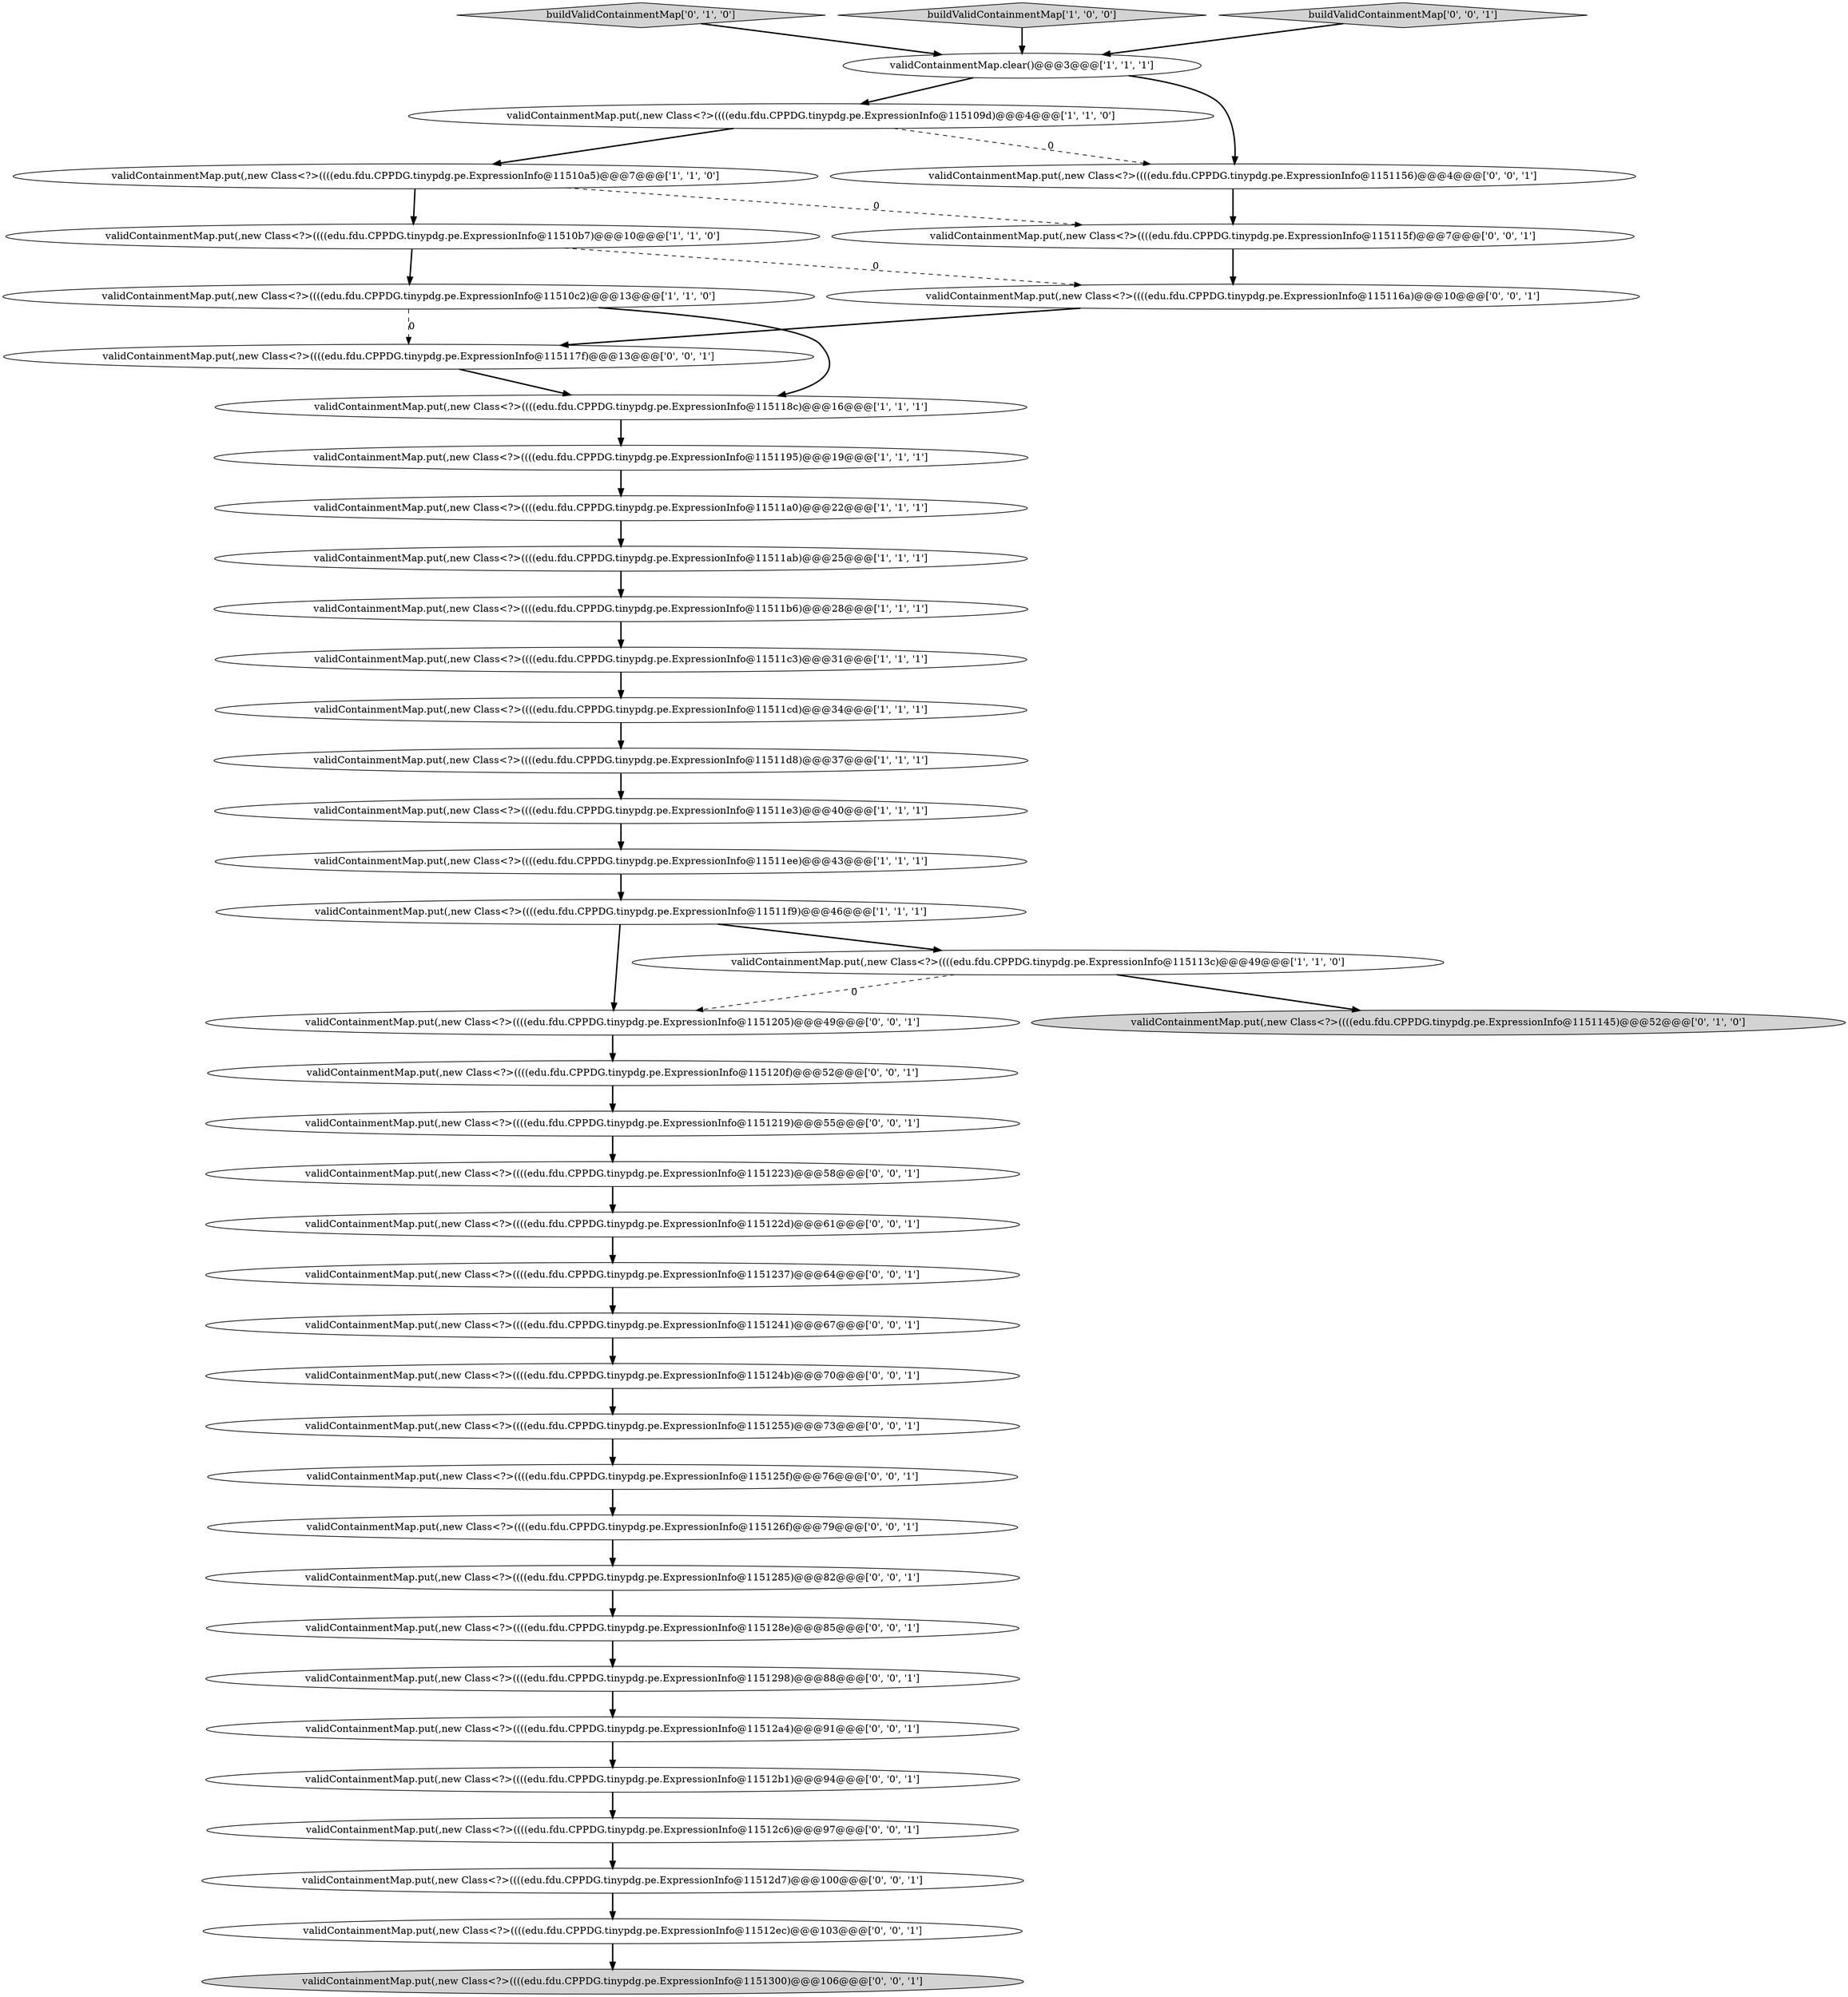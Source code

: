 digraph {
34 [style = filled, label = "validContainmentMap.put(,new Class<?>((((edu.fdu.CPPDG.tinypdg.pe.ExpressionInfo@1151205)@@@49@@@['0', '0', '1']", fillcolor = white, shape = ellipse image = "AAA0AAABBB3BBB"];
17 [style = filled, label = "validContainmentMap.put(,new Class<?>((((edu.fdu.CPPDG.tinypdg.pe.ExpressionInfo@115113c)@@@49@@@['1', '1', '0']", fillcolor = white, shape = ellipse image = "AAA0AAABBB1BBB"];
19 [style = filled, label = "buildValidContainmentMap['0', '1', '0']", fillcolor = lightgray, shape = diamond image = "AAA0AAABBB2BBB"];
25 [style = filled, label = "validContainmentMap.put(,new Class<?>((((edu.fdu.CPPDG.tinypdg.pe.ExpressionInfo@1151223)@@@58@@@['0', '0', '1']", fillcolor = white, shape = ellipse image = "AAA0AAABBB3BBB"];
18 [style = filled, label = "validContainmentMap.put(,new Class<?>((((edu.fdu.CPPDG.tinypdg.pe.ExpressionInfo@1151145)@@@52@@@['0', '1', '0']", fillcolor = lightgray, shape = ellipse image = "AAA1AAABBB2BBB"];
30 [style = filled, label = "validContainmentMap.put(,new Class<?>((((edu.fdu.CPPDG.tinypdg.pe.ExpressionInfo@11512a4)@@@91@@@['0', '0', '1']", fillcolor = white, shape = ellipse image = "AAA0AAABBB3BBB"];
14 [style = filled, label = "validContainmentMap.put(,new Class<?>((((edu.fdu.CPPDG.tinypdg.pe.ExpressionInfo@115109d)@@@4@@@['1', '1', '0']", fillcolor = white, shape = ellipse image = "AAA0AAABBB1BBB"];
16 [style = filled, label = "validContainmentMap.put(,new Class<?>((((edu.fdu.CPPDG.tinypdg.pe.ExpressionInfo@1151195)@@@19@@@['1', '1', '1']", fillcolor = white, shape = ellipse image = "AAA0AAABBB1BBB"];
3 [style = filled, label = "validContainmentMap.clear()@@@3@@@['1', '1', '1']", fillcolor = white, shape = ellipse image = "AAA0AAABBB1BBB"];
36 [style = filled, label = "validContainmentMap.put(,new Class<?>((((edu.fdu.CPPDG.tinypdg.pe.ExpressionInfo@115117f)@@@13@@@['0', '0', '1']", fillcolor = white, shape = ellipse image = "AAA0AAABBB3BBB"];
8 [style = filled, label = "validContainmentMap.put(,new Class<?>((((edu.fdu.CPPDG.tinypdg.pe.ExpressionInfo@11511d8)@@@37@@@['1', '1', '1']", fillcolor = white, shape = ellipse image = "AAA0AAABBB1BBB"];
23 [style = filled, label = "validContainmentMap.put(,new Class<?>((((edu.fdu.CPPDG.tinypdg.pe.ExpressionInfo@1151300)@@@106@@@['0', '0', '1']", fillcolor = lightgray, shape = ellipse image = "AAA0AAABBB3BBB"];
38 [style = filled, label = "validContainmentMap.put(,new Class<?>((((edu.fdu.CPPDG.tinypdg.pe.ExpressionInfo@1151219)@@@55@@@['0', '0', '1']", fillcolor = white, shape = ellipse image = "AAA0AAABBB3BBB"];
31 [style = filled, label = "validContainmentMap.put(,new Class<?>((((edu.fdu.CPPDG.tinypdg.pe.ExpressionInfo@1151298)@@@88@@@['0', '0', '1']", fillcolor = white, shape = ellipse image = "AAA0AAABBB3BBB"];
13 [style = filled, label = "validContainmentMap.put(,new Class<?>((((edu.fdu.CPPDG.tinypdg.pe.ExpressionInfo@11511f9)@@@46@@@['1', '1', '1']", fillcolor = white, shape = ellipse image = "AAA0AAABBB1BBB"];
28 [style = filled, label = "validContainmentMap.put(,new Class<?>((((edu.fdu.CPPDG.tinypdg.pe.ExpressionInfo@11512c6)@@@97@@@['0', '0', '1']", fillcolor = white, shape = ellipse image = "AAA0AAABBB3BBB"];
43 [style = filled, label = "validContainmentMap.put(,new Class<?>((((edu.fdu.CPPDG.tinypdg.pe.ExpressionInfo@115116a)@@@10@@@['0', '0', '1']", fillcolor = white, shape = ellipse image = "AAA0AAABBB3BBB"];
21 [style = filled, label = "validContainmentMap.put(,new Class<?>((((edu.fdu.CPPDG.tinypdg.pe.ExpressionInfo@115122d)@@@61@@@['0', '0', '1']", fillcolor = white, shape = ellipse image = "AAA0AAABBB3BBB"];
26 [style = filled, label = "validContainmentMap.put(,new Class<?>((((edu.fdu.CPPDG.tinypdg.pe.ExpressionInfo@1151237)@@@64@@@['0', '0', '1']", fillcolor = white, shape = ellipse image = "AAA0AAABBB3BBB"];
5 [style = filled, label = "validContainmentMap.put(,new Class<?>((((edu.fdu.CPPDG.tinypdg.pe.ExpressionInfo@11511ee)@@@43@@@['1', '1', '1']", fillcolor = white, shape = ellipse image = "AAA0AAABBB1BBB"];
33 [style = filled, label = "validContainmentMap.put(,new Class<?>((((edu.fdu.CPPDG.tinypdg.pe.ExpressionInfo@11512d7)@@@100@@@['0', '0', '1']", fillcolor = white, shape = ellipse image = "AAA0AAABBB3BBB"];
1 [style = filled, label = "validContainmentMap.put(,new Class<?>((((edu.fdu.CPPDG.tinypdg.pe.ExpressionInfo@11511ab)@@@25@@@['1', '1', '1']", fillcolor = white, shape = ellipse image = "AAA0AAABBB1BBB"];
39 [style = filled, label = "validContainmentMap.put(,new Class<?>((((edu.fdu.CPPDG.tinypdg.pe.ExpressionInfo@115115f)@@@7@@@['0', '0', '1']", fillcolor = white, shape = ellipse image = "AAA0AAABBB3BBB"];
7 [style = filled, label = "validContainmentMap.put(,new Class<?>((((edu.fdu.CPPDG.tinypdg.pe.ExpressionInfo@11511b6)@@@28@@@['1', '1', '1']", fillcolor = white, shape = ellipse image = "AAA0AAABBB1BBB"];
4 [style = filled, label = "buildValidContainmentMap['1', '0', '0']", fillcolor = lightgray, shape = diamond image = "AAA0AAABBB1BBB"];
27 [style = filled, label = "validContainmentMap.put(,new Class<?>((((edu.fdu.CPPDG.tinypdg.pe.ExpressionInfo@115124b)@@@70@@@['0', '0', '1']", fillcolor = white, shape = ellipse image = "AAA0AAABBB3BBB"];
40 [style = filled, label = "validContainmentMap.put(,new Class<?>((((edu.fdu.CPPDG.tinypdg.pe.ExpressionInfo@115125f)@@@76@@@['0', '0', '1']", fillcolor = white, shape = ellipse image = "AAA0AAABBB3BBB"];
37 [style = filled, label = "validContainmentMap.put(,new Class<?>((((edu.fdu.CPPDG.tinypdg.pe.ExpressionInfo@1151156)@@@4@@@['0', '0', '1']", fillcolor = white, shape = ellipse image = "AAA0AAABBB3BBB"];
29 [style = filled, label = "validContainmentMap.put(,new Class<?>((((edu.fdu.CPPDG.tinypdg.pe.ExpressionInfo@1151255)@@@73@@@['0', '0', '1']", fillcolor = white, shape = ellipse image = "AAA0AAABBB3BBB"];
20 [style = filled, label = "buildValidContainmentMap['0', '0', '1']", fillcolor = lightgray, shape = diamond image = "AAA0AAABBB3BBB"];
9 [style = filled, label = "validContainmentMap.put(,new Class<?>((((edu.fdu.CPPDG.tinypdg.pe.ExpressionInfo@11511c3)@@@31@@@['1', '1', '1']", fillcolor = white, shape = ellipse image = "AAA0AAABBB1BBB"];
11 [style = filled, label = "validContainmentMap.put(,new Class<?>((((edu.fdu.CPPDG.tinypdg.pe.ExpressionInfo@11511cd)@@@34@@@['1', '1', '1']", fillcolor = white, shape = ellipse image = "AAA0AAABBB1BBB"];
24 [style = filled, label = "validContainmentMap.put(,new Class<?>((((edu.fdu.CPPDG.tinypdg.pe.ExpressionInfo@115128e)@@@85@@@['0', '0', '1']", fillcolor = white, shape = ellipse image = "AAA0AAABBB3BBB"];
22 [style = filled, label = "validContainmentMap.put(,new Class<?>((((edu.fdu.CPPDG.tinypdg.pe.ExpressionInfo@115120f)@@@52@@@['0', '0', '1']", fillcolor = white, shape = ellipse image = "AAA0AAABBB3BBB"];
32 [style = filled, label = "validContainmentMap.put(,new Class<?>((((edu.fdu.CPPDG.tinypdg.pe.ExpressionInfo@11512b1)@@@94@@@['0', '0', '1']", fillcolor = white, shape = ellipse image = "AAA0AAABBB3BBB"];
2 [style = filled, label = "validContainmentMap.put(,new Class<?>((((edu.fdu.CPPDG.tinypdg.pe.ExpressionInfo@11511e3)@@@40@@@['1', '1', '1']", fillcolor = white, shape = ellipse image = "AAA0AAABBB1BBB"];
42 [style = filled, label = "validContainmentMap.put(,new Class<?>((((edu.fdu.CPPDG.tinypdg.pe.ExpressionInfo@11512ec)@@@103@@@['0', '0', '1']", fillcolor = white, shape = ellipse image = "AAA0AAABBB3BBB"];
0 [style = filled, label = "validContainmentMap.put(,new Class<?>((((edu.fdu.CPPDG.tinypdg.pe.ExpressionInfo@11510b7)@@@10@@@['1', '1', '0']", fillcolor = white, shape = ellipse image = "AAA0AAABBB1BBB"];
10 [style = filled, label = "validContainmentMap.put(,new Class<?>((((edu.fdu.CPPDG.tinypdg.pe.ExpressionInfo@115118c)@@@16@@@['1', '1', '1']", fillcolor = white, shape = ellipse image = "AAA0AAABBB1BBB"];
12 [style = filled, label = "validContainmentMap.put(,new Class<?>((((edu.fdu.CPPDG.tinypdg.pe.ExpressionInfo@11510a5)@@@7@@@['1', '1', '0']", fillcolor = white, shape = ellipse image = "AAA0AAABBB1BBB"];
35 [style = filled, label = "validContainmentMap.put(,new Class<?>((((edu.fdu.CPPDG.tinypdg.pe.ExpressionInfo@1151241)@@@67@@@['0', '0', '1']", fillcolor = white, shape = ellipse image = "AAA0AAABBB3BBB"];
6 [style = filled, label = "validContainmentMap.put(,new Class<?>((((edu.fdu.CPPDG.tinypdg.pe.ExpressionInfo@11511a0)@@@22@@@['1', '1', '1']", fillcolor = white, shape = ellipse image = "AAA0AAABBB1BBB"];
15 [style = filled, label = "validContainmentMap.put(,new Class<?>((((edu.fdu.CPPDG.tinypdg.pe.ExpressionInfo@11510c2)@@@13@@@['1', '1', '0']", fillcolor = white, shape = ellipse image = "AAA0AAABBB1BBB"];
41 [style = filled, label = "validContainmentMap.put(,new Class<?>((((edu.fdu.CPPDG.tinypdg.pe.ExpressionInfo@1151285)@@@82@@@['0', '0', '1']", fillcolor = white, shape = ellipse image = "AAA0AAABBB3BBB"];
44 [style = filled, label = "validContainmentMap.put(,new Class<?>((((edu.fdu.CPPDG.tinypdg.pe.ExpressionInfo@115126f)@@@79@@@['0', '0', '1']", fillcolor = white, shape = ellipse image = "AAA0AAABBB3BBB"];
10->16 [style = bold, label=""];
19->3 [style = bold, label=""];
14->37 [style = dashed, label="0"];
12->0 [style = bold, label=""];
38->25 [style = bold, label=""];
22->38 [style = bold, label=""];
3->14 [style = bold, label=""];
20->3 [style = bold, label=""];
0->43 [style = dashed, label="0"];
9->11 [style = bold, label=""];
41->24 [style = bold, label=""];
42->23 [style = bold, label=""];
13->17 [style = bold, label=""];
2->5 [style = bold, label=""];
7->9 [style = bold, label=""];
26->35 [style = bold, label=""];
39->43 [style = bold, label=""];
36->10 [style = bold, label=""];
14->12 [style = bold, label=""];
13->34 [style = bold, label=""];
5->13 [style = bold, label=""];
35->27 [style = bold, label=""];
27->29 [style = bold, label=""];
25->21 [style = bold, label=""];
40->44 [style = bold, label=""];
8->2 [style = bold, label=""];
0->15 [style = bold, label=""];
37->39 [style = bold, label=""];
24->31 [style = bold, label=""];
21->26 [style = bold, label=""];
11->8 [style = bold, label=""];
28->33 [style = bold, label=""];
32->28 [style = bold, label=""];
30->32 [style = bold, label=""];
44->41 [style = bold, label=""];
12->39 [style = dashed, label="0"];
3->37 [style = bold, label=""];
16->6 [style = bold, label=""];
43->36 [style = bold, label=""];
31->30 [style = bold, label=""];
17->34 [style = dashed, label="0"];
15->36 [style = dashed, label="0"];
1->7 [style = bold, label=""];
34->22 [style = bold, label=""];
6->1 [style = bold, label=""];
15->10 [style = bold, label=""];
4->3 [style = bold, label=""];
33->42 [style = bold, label=""];
29->40 [style = bold, label=""];
17->18 [style = bold, label=""];
}
